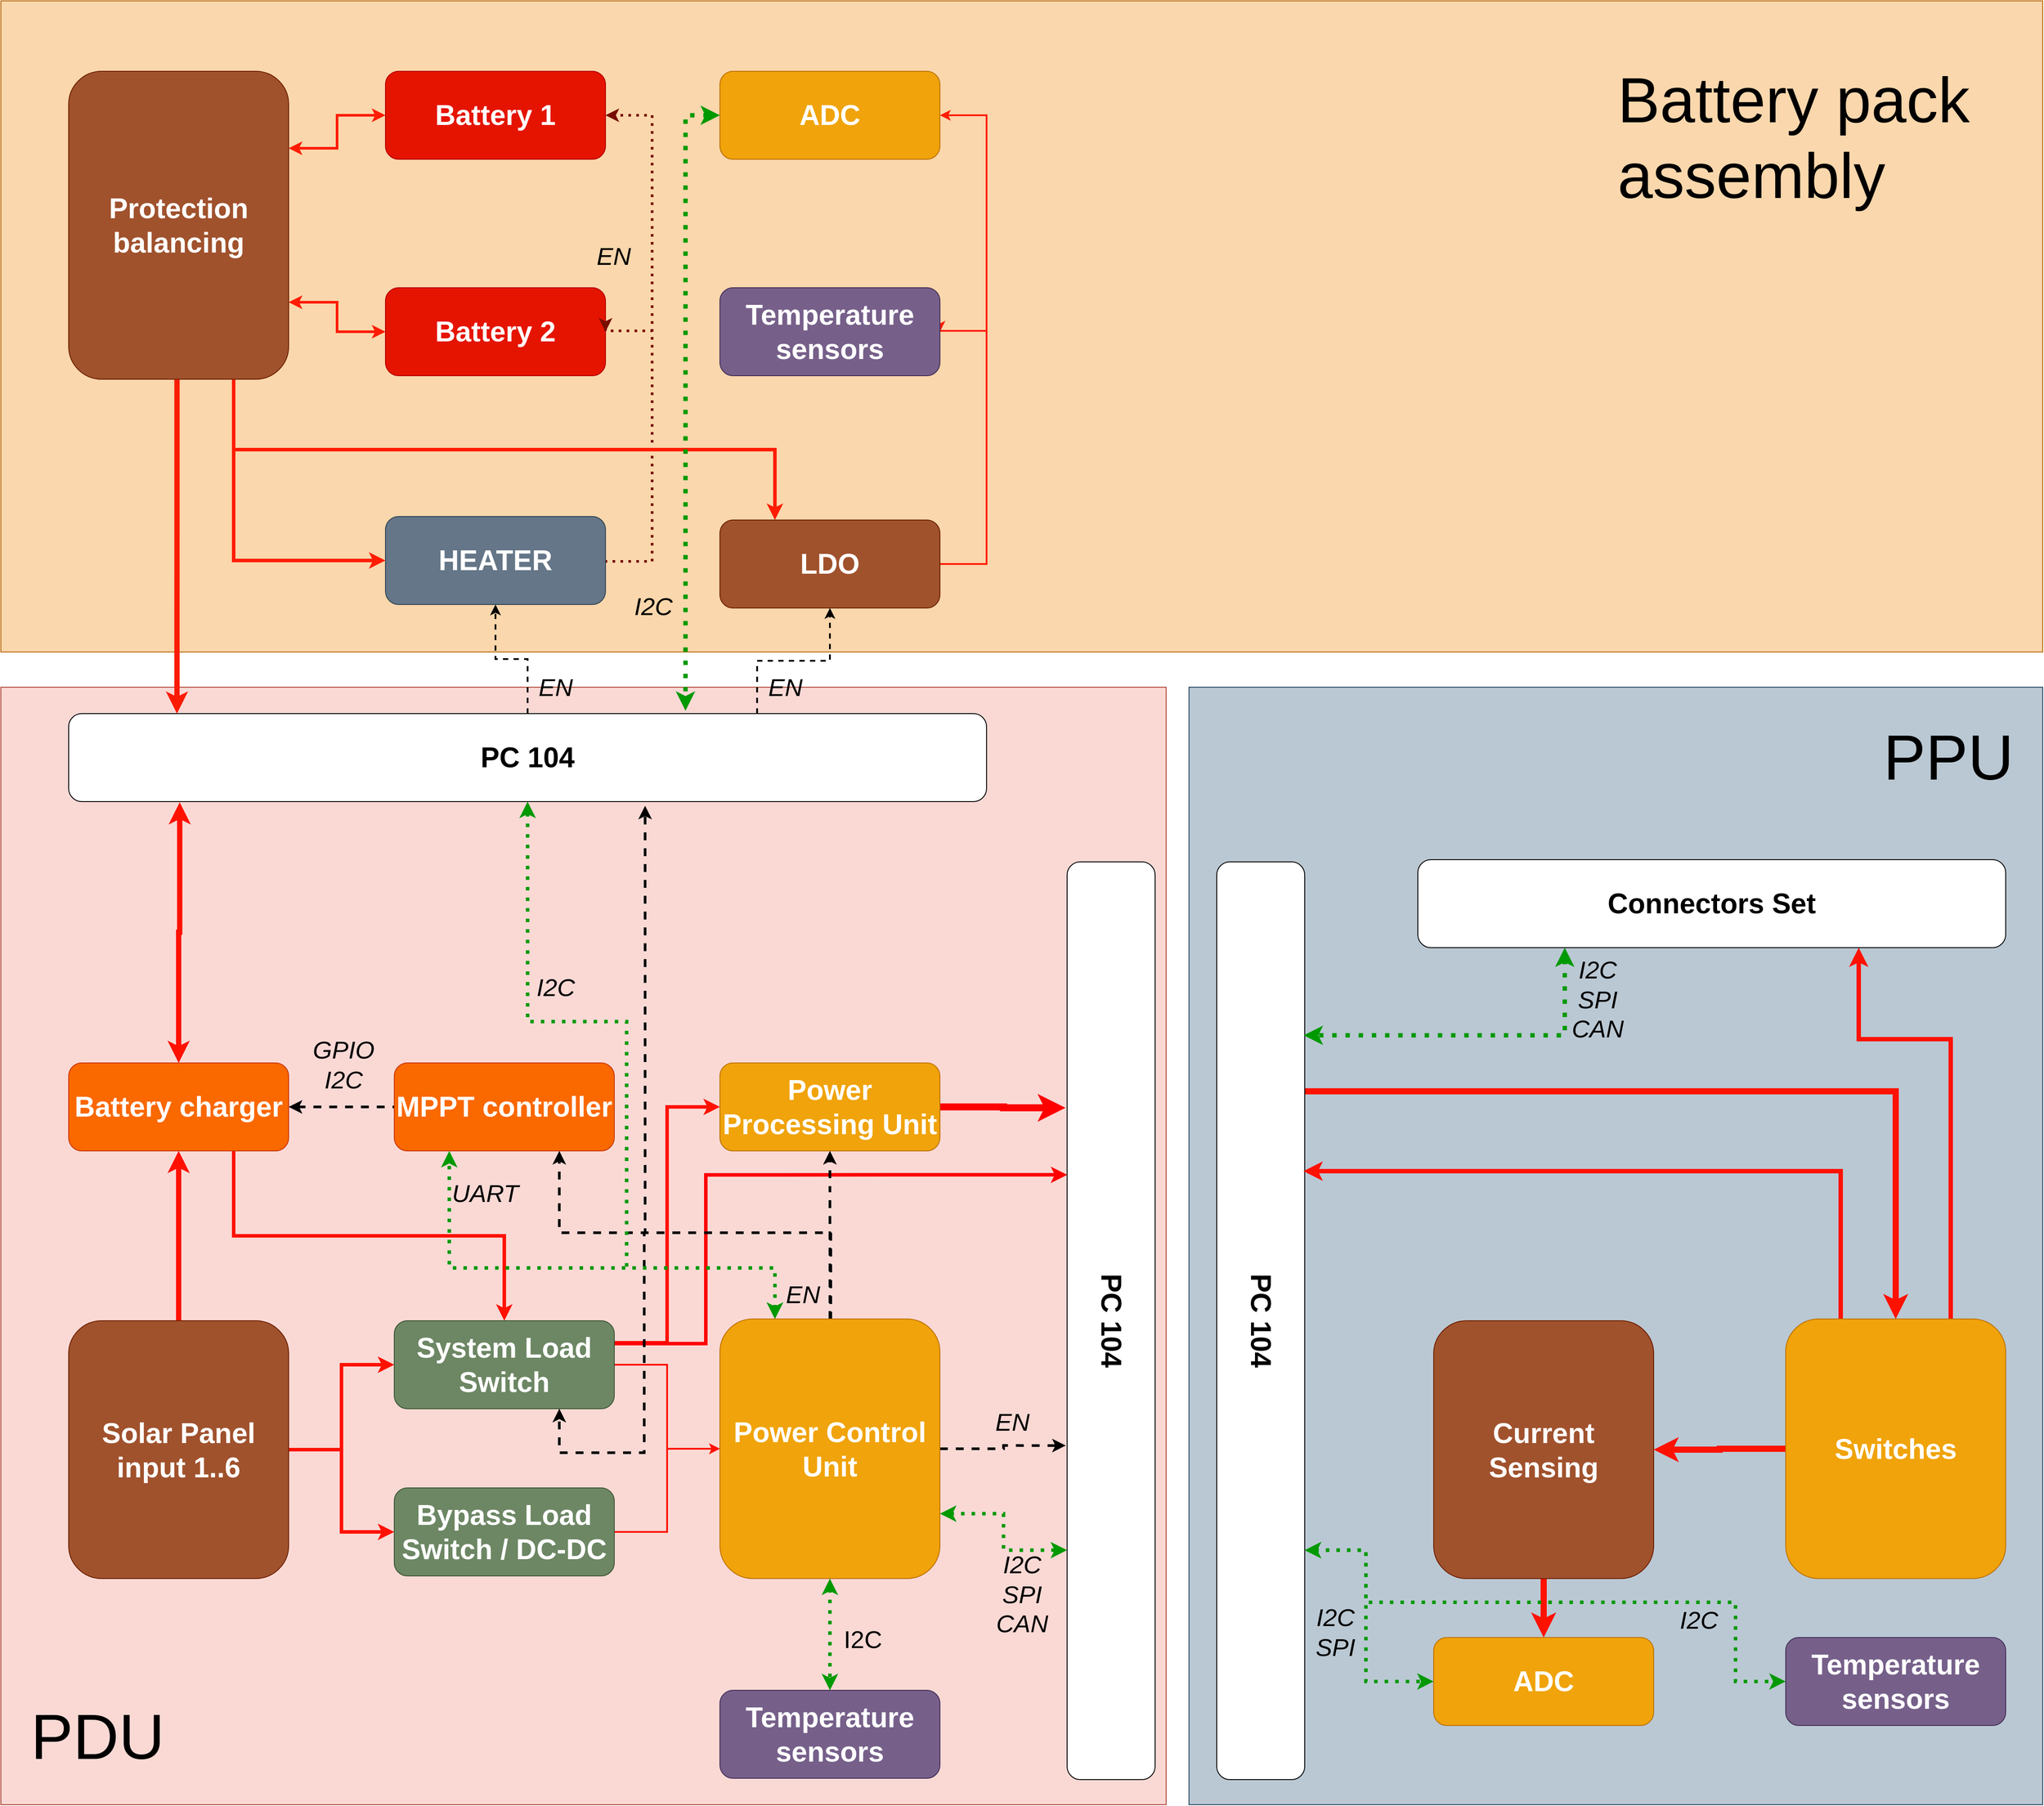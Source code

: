 <mxfile version="12.2.9" pages="1"><diagram id="giHXohWAdLUm914pXSXl" name="Page-1"><mxGraphModel dx="1544" dy="5310" grid="1" gridSize="10" guides="1" tooltips="1" connect="1" arrows="1" fold="1" page="1" pageScale="1" pageWidth="827" pageHeight="1169" math="0" shadow="0"><root><mxCell id="0"/><mxCell id="1" parent="0"/><mxCell id="AZ6Zue1djtboZYAyUymo-70" value="" style="rounded=0;whiteSpace=wrap;html=1;align=left;labelBackgroundColor=none;fillColor=#fad9d5;strokeColor=#ae4132;" vertex="1" parent="1"><mxGeometry x="3388" y="-1430" width="1324" height="1270" as="geometry"/></mxCell><mxCell id="AZ6Zue1djtboZYAyUymo-66" value="" style="rounded=0;whiteSpace=wrap;html=1;fillColor=#bac8d3;align=left;strokeColor=#23445d;" vertex="1" parent="1"><mxGeometry x="4738" y="-1430" width="970" height="1270" as="geometry"/></mxCell><mxCell id="AZ6Zue1djtboZYAyUymo-61" value="" style="rounded=0;whiteSpace=wrap;html=1;fillColor=#fad7ac;align=left;strokeColor=#b46504;" vertex="1" parent="1"><mxGeometry x="3388" y="-2210" width="2320" height="740" as="geometry"/></mxCell><mxCell id="ahrhCne93En5AJD_VK1F-29" value="EN" style="edgeStyle=orthogonalEdgeStyle;rounded=0;orthogonalLoop=1;jettySize=auto;html=1;exitX=0.5;exitY=0;exitDx=0;exitDy=0;dashed=1;startArrow=none;startFill=0;strokeColor=#000000;strokeWidth=2;fontFamily=Helvetica;fontSize=28;fillColor=#e3c800;fontStyle=2;labelBackgroundColor=none;" parent="1" source="ahrhCne93En5AJD_VK1F-8" target="ahrhCne93En5AJD_VK1F-10" edge="1"><mxGeometry x="-0.627" y="-31" relative="1" as="geometry"><Array as="points"><mxPoint x="3987" y="-1462"/><mxPoint x="3950" y="-1462"/></Array><mxPoint as="offset"/></mxGeometry></mxCell><mxCell id="ahrhCne93En5AJD_VK1F-30" style="edgeStyle=orthogonalEdgeStyle;rounded=0;orthogonalLoop=1;jettySize=auto;html=1;exitX=0.75;exitY=0;exitDx=0;exitDy=0;entryX=0.5;entryY=1;entryDx=0;entryDy=0;dashed=1;startArrow=none;startFill=0;strokeColor=#000000;strokeWidth=2;fontFamily=Helvetica;fontSize=32;" parent="1" source="ahrhCne93En5AJD_VK1F-8" target="ahrhCne93En5AJD_VK1F-11" edge="1"><mxGeometry relative="1" as="geometry"/></mxCell><mxCell id="ahrhCne93En5AJD_VK1F-32" value="&lt;i style=&quot;font-size: 28px;&quot;&gt;EN&lt;/i&gt;" style="text;html=1;align=center;verticalAlign=middle;resizable=0;points=[];;labelBackgroundColor=none;fontSize=28;fontFamily=Helvetica;" parent="ahrhCne93En5AJD_VK1F-30" vertex="1" connectable="0"><mxGeometry x="-0.409" y="-26" relative="1" as="geometry"><mxPoint x="31" y="4" as="offset"/></mxGeometry></mxCell><mxCell id="ahrhCne93En5AJD_VK1F-8" value="PC&amp;nbsp;104" style="rounded=1;whiteSpace=wrap;html=1;rotation=0;fontSize=32;fontStyle=1" parent="1" vertex="1"><mxGeometry x="3465" y="-1400" width="1043" height="100" as="geometry"/></mxCell><mxCell id="ahrhCne93En5AJD_VK1F-19" style="edgeStyle=orthogonalEdgeStyle;rounded=0;orthogonalLoop=1;jettySize=auto;html=1;exitX=0;exitY=0.5;exitDx=0;exitDy=0;entryX=1;entryY=0.75;entryDx=0;entryDy=0;fontFamily=Helvetica;fontSize=32;strokeColor=#FF1C03;strokeWidth=3;startArrow=classic;startFill=1;" parent="1" source="ahrhCne93En5AJD_VK1F-9" target="ahrhCne93En5AJD_VK1F-12" edge="1"><mxGeometry relative="1" as="geometry"/></mxCell><mxCell id="ahrhCne93En5AJD_VK1F-9" value="Battery 2" style="rounded=1;whiteSpace=wrap;fillColor=#e51400;strokeColor=#B20000;fontSize=32;fontStyle=1;fontFamily=Helvetica;verticalAlign=middle;fontColor=#ffffff;" parent="1" vertex="1"><mxGeometry x="3825" y="-1884" width="250" height="100" as="geometry"/></mxCell><mxCell id="ahrhCne93En5AJD_VK1F-25" style="edgeStyle=orthogonalEdgeStyle;rounded=0;orthogonalLoop=1;jettySize=auto;html=1;exitX=1;exitY=0.5;exitDx=0;exitDy=0;entryX=1;entryY=0.5;entryDx=0;entryDy=0;startArrow=none;startFill=0;strokeColor=#780D01;strokeWidth=3;fontFamily=Helvetica;fontSize=32;dashed=1;dashPattern=1 2;" parent="1" source="ahrhCne93En5AJD_VK1F-10" target="ahrhCne93En5AJD_VK1F-15" edge="1"><mxGeometry relative="1" as="geometry"><Array as="points"><mxPoint x="4128" y="-1573"/><mxPoint x="4128" y="-2080"/></Array></mxGeometry></mxCell><mxCell id="AZ6Zue1djtboZYAyUymo-72" value="&lt;i&gt;EN&lt;/i&gt;" style="text;html=1;align=center;verticalAlign=middle;resizable=0;points=[];;labelBackgroundColor=none;fontSize=28;fontColor=#000000;" vertex="1" connectable="0" parent="ahrhCne93En5AJD_VK1F-25"><mxGeometry x="0.234" y="7" relative="1" as="geometry"><mxPoint x="-37" y="-22" as="offset"/></mxGeometry></mxCell><mxCell id="ahrhCne93En5AJD_VK1F-27" style="edgeStyle=orthogonalEdgeStyle;rounded=0;orthogonalLoop=1;jettySize=auto;html=1;exitX=1;exitY=0.5;exitDx=0;exitDy=0;entryX=1;entryY=0.5;entryDx=0;entryDy=0;startArrow=none;startFill=0;strokeColor=#780D01;strokeWidth=3;fontFamily=Helvetica;fontSize=32;dashed=1;dashPattern=1 2;" parent="1" source="ahrhCne93En5AJD_VK1F-10" target="ahrhCne93En5AJD_VK1F-9" edge="1"><mxGeometry relative="1" as="geometry"><Array as="points"><mxPoint x="4128" y="-1573"/><mxPoint x="4128" y="-1835"/></Array></mxGeometry></mxCell><mxCell id="ahrhCne93En5AJD_VK1F-10" value="HEATER" style="rounded=1;whiteSpace=wrap;fillColor=#647687;strokeColor=#314354;rotation=0;fontSize=32;fontFamily=Helvetica;verticalAlign=middle;fontStyle=1;fontColor=#ffffff;" parent="1" vertex="1"><mxGeometry x="3825" y="-1624" width="250" height="100" as="geometry"/></mxCell><mxCell id="ahrhCne93En5AJD_VK1F-23" style="edgeStyle=orthogonalEdgeStyle;rounded=0;orthogonalLoop=1;jettySize=auto;html=1;exitX=1;exitY=0.5;exitDx=0;exitDy=0;entryX=1;entryY=0.5;entryDx=0;entryDy=0;startArrow=none;startFill=0;strokeColor=#FF1C03;strokeWidth=2;fontFamily=Helvetica;fontSize=32;" parent="1" source="ahrhCne93En5AJD_VK1F-11" target="ahrhCne93En5AJD_VK1F-13" edge="1"><mxGeometry relative="1" as="geometry"><Array as="points"><mxPoint x="4508" y="-1570"/><mxPoint x="4508" y="-1835"/></Array></mxGeometry></mxCell><mxCell id="ahrhCne93En5AJD_VK1F-24" style="edgeStyle=orthogonalEdgeStyle;rounded=0;orthogonalLoop=1;jettySize=auto;html=1;exitX=1;exitY=0.5;exitDx=0;exitDy=0;entryX=1;entryY=0.5;entryDx=0;entryDy=0;startArrow=none;startFill=0;strokeColor=#FF1C03;strokeWidth=2;fontFamily=Helvetica;fontSize=32;" parent="1" source="ahrhCne93En5AJD_VK1F-11" target="ahrhCne93En5AJD_VK1F-14" edge="1"><mxGeometry relative="1" as="geometry"><Array as="points"><mxPoint x="4508" y="-1570"/><mxPoint x="4508" y="-2080"/></Array></mxGeometry></mxCell><mxCell id="ahrhCne93En5AJD_VK1F-11" value="LDO" style="rounded=1;whiteSpace=wrap;fillColor=#a0522d;strokeColor=#6D1F00;rotation=0;fontSize=32;fontFamily=Helvetica;verticalAlign=middle;fontStyle=1;fontColor=#ffffff;" parent="1" vertex="1"><mxGeometry x="4205" y="-1620" width="250" height="100" as="geometry"/></mxCell><mxCell id="ahrhCne93En5AJD_VK1F-20" style="edgeStyle=orthogonalEdgeStyle;rounded=0;orthogonalLoop=1;jettySize=auto;html=1;exitX=0.75;exitY=1;exitDx=0;exitDy=0;entryX=0;entryY=0.5;entryDx=0;entryDy=0;startArrow=none;startFill=0;strokeColor=#FF1C03;strokeWidth=4;fontFamily=Helvetica;fontSize=32;" parent="1" source="ahrhCne93En5AJD_VK1F-12" target="ahrhCne93En5AJD_VK1F-10" edge="1"><mxGeometry relative="1" as="geometry"/></mxCell><mxCell id="ahrhCne93En5AJD_VK1F-22" style="edgeStyle=orthogonalEdgeStyle;rounded=0;orthogonalLoop=1;jettySize=auto;html=1;exitX=0.75;exitY=1;exitDx=0;exitDy=0;entryX=0.25;entryY=0;entryDx=0;entryDy=0;startArrow=none;startFill=0;strokeColor=#FF1C03;strokeWidth=4;fontFamily=Helvetica;fontSize=32;" parent="1" source="ahrhCne93En5AJD_VK1F-12" target="ahrhCne93En5AJD_VK1F-11" edge="1"><mxGeometry relative="1" as="geometry"/></mxCell><mxCell id="ahrhCne93En5AJD_VK1F-28" style="edgeStyle=orthogonalEdgeStyle;rounded=0;orthogonalLoop=1;jettySize=auto;html=1;exitX=0.5;exitY=1;exitDx=0;exitDy=0;startArrow=none;startFill=0;strokeColor=#FA1B02;strokeWidth=6;fontFamily=Helvetica;fontSize=32;entryX=0.118;entryY=0;entryDx=0;entryDy=0;entryPerimeter=0;" parent="1" source="ahrhCne93En5AJD_VK1F-12" target="ahrhCne93En5AJD_VK1F-8" edge="1"><mxGeometry relative="1" as="geometry"><mxPoint x="3590" y="-1450" as="targetPoint"/><Array as="points"><mxPoint x="3588" y="-1780"/></Array></mxGeometry></mxCell><mxCell id="ahrhCne93En5AJD_VK1F-12" value="Protection balancing" style="rounded=1;whiteSpace=wrap;fillColor=#a0522d;strokeColor=#6D1F00;fontSize=32;horizontal=1;spacing=0;verticalAlign=middle;fontFamily=Helvetica;fontStyle=1;fontColor=#ffffff;" parent="1" vertex="1"><mxGeometry x="3465" y="-2130" width="250" height="350" as="geometry"/></mxCell><mxCell id="ahrhCne93En5AJD_VK1F-13" value="Temperature sensors" style="rounded=1;whiteSpace=wrap;fillColor=#76608a;strokeColor=#432D57;fontSize=32;fontFamily=Helvetica;verticalAlign=middle;fontStyle=1;fontColor=#ffffff;" parent="1" vertex="1"><mxGeometry x="4205" y="-1884" width="250" height="100" as="geometry"/></mxCell><mxCell id="AZ6Zue1djtboZYAyUymo-73" style="edgeStyle=orthogonalEdgeStyle;rounded=0;orthogonalLoop=1;jettySize=auto;html=0;exitX=0;exitY=0.5;exitDx=0;exitDy=0;entryX=0.672;entryY=-0.033;entryDx=0;entryDy=0;entryPerimeter=0;dashed=1;dashPattern=1 2;labelBackgroundColor=none;startArrow=classic;startFill=1;endArrow=classic;endFill=1;strokeColor=#009900;strokeWidth=5;fontSize=28;fontColor=#000000;" edge="1" parent="1" source="ahrhCne93En5AJD_VK1F-14" target="ahrhCne93En5AJD_VK1F-8"><mxGeometry relative="1" as="geometry"/></mxCell><mxCell id="AZ6Zue1djtboZYAyUymo-74" value="&lt;i&gt;I2C&lt;/i&gt;" style="text;html=1;align=center;verticalAlign=middle;resizable=0;points=[];;labelBackgroundColor=none;fontSize=28;fontColor=#000000;" vertex="1" connectable="0" parent="AZ6Zue1djtboZYAyUymo-73"><mxGeometry x="-0.155" y="3" relative="1" as="geometry"><mxPoint x="-40" y="294" as="offset"/></mxGeometry></mxCell><mxCell id="ahrhCne93En5AJD_VK1F-14" value="ADC" style="rounded=1;whiteSpace=wrap;fillColor=#f0a30a;strokeColor=#BD7000;fontSize=32;fontFamily=Helvetica;verticalAlign=middle;fontStyle=1;fontColor=#ffffff;" parent="1" vertex="1"><mxGeometry x="4205" y="-2130" width="250" height="100" as="geometry"/></mxCell><mxCell id="ahrhCne93En5AJD_VK1F-18" style="edgeStyle=orthogonalEdgeStyle;rounded=0;orthogonalLoop=1;jettySize=auto;html=1;exitX=0;exitY=0.5;exitDx=0;exitDy=0;entryX=1;entryY=0.25;entryDx=0;entryDy=0;fontFamily=Helvetica;fontSize=32;strokeColor=#FF1C03;strokeWidth=3;startArrow=classic;startFill=1;" parent="1" source="ahrhCne93En5AJD_VK1F-15" target="ahrhCne93En5AJD_VK1F-12" edge="1"><mxGeometry relative="1" as="geometry"/></mxCell><mxCell id="ahrhCne93En5AJD_VK1F-15" value="Battery 1" style="rounded=1;whiteSpace=wrap;fillColor=#e51400;strokeColor=#B20000;fontSize=32;fontStyle=1;fontFamily=Helvetica;verticalAlign=middle;fontColor=#ffffff;" parent="1" vertex="1"><mxGeometry x="3825" y="-2130" width="250" height="100" as="geometry"/></mxCell><mxCell id="AZ6Zue1djtboZYAyUymo-15" value="&lt;span style=&quot;font-size: 28px&quot;&gt;&lt;i&gt;GPIO&lt;br&gt;I2C&lt;br&gt;&lt;/i&gt;&lt;/span&gt;" style="edgeStyle=orthogonalEdgeStyle;rounded=0;orthogonalLoop=1;jettySize=auto;html=1;exitX=1;exitY=0.5;exitDx=0;exitDy=0;entryX=0;entryY=0.5;entryDx=0;entryDy=0;strokeColor=#000000;strokeWidth=3;startArrow=classic;startFill=1;endArrow=none;endFill=0;dashed=1;labelBackgroundColor=none;" edge="1" parent="1" source="AZ6Zue1djtboZYAyUymo-2" target="AZ6Zue1djtboZYAyUymo-3"><mxGeometry x="0.05" y="48" relative="1" as="geometry"><mxPoint x="-1" as="offset"/></mxGeometry></mxCell><mxCell id="AZ6Zue1djtboZYAyUymo-16" style="edgeStyle=orthogonalEdgeStyle;rounded=0;orthogonalLoop=1;jettySize=auto;html=1;exitX=0.5;exitY=0;exitDx=0;exitDy=0;entryX=0.121;entryY=1.007;entryDx=0;entryDy=0;entryPerimeter=0;strokeColor=#FF1100;strokeWidth=6;startArrow=classic;startFill=1;" edge="1" parent="1" source="AZ6Zue1djtboZYAyUymo-2" target="ahrhCne93En5AJD_VK1F-8"><mxGeometry relative="1" as="geometry"/></mxCell><mxCell id="AZ6Zue1djtboZYAyUymo-17" style="edgeStyle=orthogonalEdgeStyle;rounded=0;orthogonalLoop=1;jettySize=auto;html=1;exitX=0.75;exitY=1;exitDx=0;exitDy=0;entryX=0.5;entryY=0;entryDx=0;entryDy=0;strokeColor=#FF1100;strokeWidth=4;" edge="1" parent="1" source="AZ6Zue1djtboZYAyUymo-2" target="AZ6Zue1djtboZYAyUymo-6"><mxGeometry relative="1" as="geometry"/></mxCell><mxCell id="AZ6Zue1djtboZYAyUymo-2" value="Battery charger" style="rounded=1;whiteSpace=wrap;fillColor=#fa6800;strokeColor=#C73500;rotation=0;fontSize=32;fontFamily=Helvetica;verticalAlign=middle;fontStyle=1;fontColor=#ffffff;" vertex="1" parent="1"><mxGeometry x="3465" y="-1003" width="250" height="100" as="geometry"/></mxCell><mxCell id="AZ6Zue1djtboZYAyUymo-3" value="MPPT controller" style="rounded=1;whiteSpace=wrap;fillColor=#fa6800;strokeColor=#C73500;rotation=0;fontSize=32;fontFamily=Helvetica;verticalAlign=middle;fontStyle=1;fontColor=#ffffff;" vertex="1" parent="1"><mxGeometry x="3835" y="-1003" width="250" height="100" as="geometry"/></mxCell><mxCell id="AZ6Zue1djtboZYAyUymo-27" style="edgeStyle=orthogonalEdgeStyle;rounded=0;orthogonalLoop=1;jettySize=auto;html=1;exitX=1;exitY=0.5;exitDx=0;exitDy=0;entryX=0.268;entryY=1.018;entryDx=0;entryDy=0;entryPerimeter=0;startArrow=none;startFill=0;endArrow=classic;endFill=1;strokeColor=#FF0000;strokeWidth=8;fontSize=28;" edge="1" parent="1" source="AZ6Zue1djtboZYAyUymo-4" target="AZ6Zue1djtboZYAyUymo-25"><mxGeometry relative="1" as="geometry"/></mxCell><mxCell id="AZ6Zue1djtboZYAyUymo-4" value="Power Processing Unit" style="rounded=1;whiteSpace=wrap;fillColor=#f0a30a;strokeColor=#BD7000;rotation=0;fontSize=32;fontFamily=Helvetica;verticalAlign=middle;fontStyle=1;fontColor=#ffffff;" vertex="1" parent="1"><mxGeometry x="4205" y="-1003" width="250" height="100" as="geometry"/></mxCell><mxCell id="AZ6Zue1djtboZYAyUymo-10" style="edgeStyle=orthogonalEdgeStyle;rounded=0;orthogonalLoop=1;jettySize=auto;html=1;exitX=0.5;exitY=0;exitDx=0;exitDy=0;entryX=0.5;entryY=1;entryDx=0;entryDy=0;strokeColor=#FF1100;strokeWidth=6;" edge="1" parent="1" source="AZ6Zue1djtboZYAyUymo-5" target="AZ6Zue1djtboZYAyUymo-2"><mxGeometry relative="1" as="geometry"/></mxCell><mxCell id="AZ6Zue1djtboZYAyUymo-11" style="edgeStyle=orthogonalEdgeStyle;rounded=0;orthogonalLoop=1;jettySize=auto;html=1;exitX=1;exitY=0.5;exitDx=0;exitDy=0;entryX=0;entryY=0.5;entryDx=0;entryDy=0;strokeColor=#FF1100;strokeWidth=4;" edge="1" parent="1" source="AZ6Zue1djtboZYAyUymo-5" target="AZ6Zue1djtboZYAyUymo-7"><mxGeometry relative="1" as="geometry"/></mxCell><mxCell id="AZ6Zue1djtboZYAyUymo-12" style="edgeStyle=orthogonalEdgeStyle;rounded=0;orthogonalLoop=1;jettySize=auto;html=1;exitX=1;exitY=0.5;exitDx=0;exitDy=0;entryX=0;entryY=0.5;entryDx=0;entryDy=0;strokeColor=#FF1100;strokeWidth=4;" edge="1" parent="1" source="AZ6Zue1djtboZYAyUymo-5" target="AZ6Zue1djtboZYAyUymo-6"><mxGeometry relative="1" as="geometry"/></mxCell><mxCell id="AZ6Zue1djtboZYAyUymo-5" value="Solar Panel input 1..6" style="rounded=1;whiteSpace=wrap;fillColor=#a0522d;strokeColor=#6D1F00;rotation=0;fontSize=32;fontFamily=Helvetica;verticalAlign=middle;fontStyle=1;fontColor=#ffffff;" vertex="1" parent="1"><mxGeometry x="3465" y="-710" width="250" height="293" as="geometry"/></mxCell><mxCell id="AZ6Zue1djtboZYAyUymo-14" style="edgeStyle=orthogonalEdgeStyle;rounded=0;orthogonalLoop=1;jettySize=auto;html=1;exitX=1;exitY=0.5;exitDx=0;exitDy=0;entryX=0;entryY=0.5;entryDx=0;entryDy=0;strokeColor=#FF1100;strokeWidth=2;" edge="1" parent="1" source="AZ6Zue1djtboZYAyUymo-6" target="AZ6Zue1djtboZYAyUymo-9"><mxGeometry relative="1" as="geometry"/></mxCell><mxCell id="AZ6Zue1djtboZYAyUymo-19" style="edgeStyle=orthogonalEdgeStyle;rounded=0;orthogonalLoop=1;jettySize=auto;html=1;exitX=1;exitY=0.25;exitDx=0;exitDy=0;entryX=0;entryY=0.5;entryDx=0;entryDy=0;strokeColor=#FF1100;strokeWidth=4;" edge="1" parent="1" source="AZ6Zue1djtboZYAyUymo-6" target="AZ6Zue1djtboZYAyUymo-4"><mxGeometry relative="1" as="geometry"/></mxCell><mxCell id="AZ6Zue1djtboZYAyUymo-28" style="edgeStyle=orthogonalEdgeStyle;rounded=0;orthogonalLoop=1;jettySize=auto;html=1;exitX=1;exitY=0.25;exitDx=0;exitDy=0;entryX=0.341;entryY=0.998;entryDx=0;entryDy=0;entryPerimeter=0;startArrow=none;startFill=0;endArrow=classic;endFill=1;strokeColor=#FF0000;strokeWidth=4;fontSize=28;" edge="1" parent="1" source="AZ6Zue1djtboZYAyUymo-6" target="AZ6Zue1djtboZYAyUymo-25"><mxGeometry relative="1" as="geometry"><Array as="points"><mxPoint x="4189" y="-684"/><mxPoint x="4189" y="-876"/></Array></mxGeometry></mxCell><mxCell id="AZ6Zue1djtboZYAyUymo-6" value="System Load Switch" style="rounded=1;whiteSpace=wrap;fillColor=#6d8764;strokeColor=#3A5431;rotation=0;fontSize=32;fontFamily=Helvetica;verticalAlign=middle;fontStyle=1;fontColor=#ffffff;" vertex="1" parent="1"><mxGeometry x="3835" y="-710" width="250" height="100" as="geometry"/></mxCell><mxCell id="AZ6Zue1djtboZYAyUymo-13" style="edgeStyle=orthogonalEdgeStyle;rounded=0;orthogonalLoop=1;jettySize=auto;html=1;exitX=1;exitY=0.5;exitDx=0;exitDy=0;entryX=0;entryY=0.5;entryDx=0;entryDy=0;strokeColor=#FF1100;strokeWidth=2;" edge="1" parent="1" source="AZ6Zue1djtboZYAyUymo-7" target="AZ6Zue1djtboZYAyUymo-9"><mxGeometry relative="1" as="geometry"/></mxCell><mxCell id="AZ6Zue1djtboZYAyUymo-7" value="Bypass Load Switch / DC-DC" style="rounded=1;whiteSpace=wrap;fillColor=#6d8764;strokeColor=#3A5431;rotation=0;fontSize=32;fontFamily=Helvetica;verticalAlign=middle;fontStyle=1;fontColor=#ffffff;" vertex="1" parent="1"><mxGeometry x="3835" y="-520" width="250" height="100" as="geometry"/></mxCell><mxCell id="AZ6Zue1djtboZYAyUymo-8" value="Temperature sensors" style="rounded=1;whiteSpace=wrap;fillColor=#76608a;strokeColor=#432D57;fontSize=32;fontFamily=Helvetica;verticalAlign=middle;fontStyle=1;fontColor=#ffffff;" vertex="1" parent="1"><mxGeometry x="4205" y="-290" width="250" height="100" as="geometry"/></mxCell><mxCell id="AZ6Zue1djtboZYAyUymo-20" style="edgeStyle=orthogonalEdgeStyle;rounded=0;orthogonalLoop=1;jettySize=auto;html=1;exitX=0.5;exitY=0;exitDx=0;exitDy=0;entryX=0.75;entryY=1;entryDx=0;entryDy=0;dashed=1;startArrow=none;startFill=0;endArrow=classic;endFill=1;strokeColor=#000000;strokeWidth=3;" edge="1" parent="1" source="AZ6Zue1djtboZYAyUymo-9" target="AZ6Zue1djtboZYAyUymo-3"><mxGeometry relative="1" as="geometry"><Array as="points"><mxPoint x="4331" y="-810"/><mxPoint x="4023" y="-810"/></Array></mxGeometry></mxCell><mxCell id="AZ6Zue1djtboZYAyUymo-26" value="&lt;i&gt;EN&lt;/i&gt;" style="text;html=1;align=center;verticalAlign=middle;resizable=0;points=[];;labelBackgroundColor=none;fontSize=28;" vertex="1" connectable="0" parent="AZ6Zue1djtboZYAyUymo-20"><mxGeometry x="0.553" y="-2" relative="1" as="geometry"><mxPoint x="257" y="72" as="offset"/></mxGeometry></mxCell><mxCell id="AZ6Zue1djtboZYAyUymo-21" style="edgeStyle=orthogonalEdgeStyle;rounded=0;orthogonalLoop=1;jettySize=auto;html=1;exitX=0.5;exitY=0;exitDx=0;exitDy=0;entryX=0.628;entryY=1.047;entryDx=0;entryDy=0;entryPerimeter=0;dashed=1;startArrow=none;startFill=0;endArrow=classic;endFill=1;strokeColor=#000000;strokeWidth=3;" edge="1" parent="1" source="AZ6Zue1djtboZYAyUymo-9" target="ahrhCne93En5AJD_VK1F-8"><mxGeometry relative="1" as="geometry"><Array as="points"><mxPoint x="4331" y="-810"/><mxPoint x="4121" y="-810"/></Array></mxGeometry></mxCell><mxCell id="AZ6Zue1djtboZYAyUymo-22" style="edgeStyle=orthogonalEdgeStyle;rounded=0;orthogonalLoop=1;jettySize=auto;html=1;exitX=0.5;exitY=0;exitDx=0;exitDy=0;entryX=0.75;entryY=1;entryDx=0;entryDy=0;dashed=1;startArrow=none;startFill=0;endArrow=classic;endFill=1;strokeColor=#000000;strokeWidth=3;" edge="1" parent="1" source="AZ6Zue1djtboZYAyUymo-9" target="AZ6Zue1djtboZYAyUymo-6"><mxGeometry relative="1" as="geometry"><Array as="points"><mxPoint x="4331" y="-810"/><mxPoint x="4119" y="-810"/><mxPoint x="4119" y="-560"/><mxPoint x="4023" y="-560"/></Array></mxGeometry></mxCell><mxCell id="AZ6Zue1djtboZYAyUymo-24" style="edgeStyle=orthogonalEdgeStyle;rounded=0;orthogonalLoop=1;jettySize=auto;html=1;exitX=0.5;exitY=0;exitDx=0;exitDy=0;entryX=0.5;entryY=1;entryDx=0;entryDy=0;dashed=1;startArrow=none;startFill=0;endArrow=classic;endFill=1;strokeColor=#000000;strokeWidth=3;" edge="1" parent="1" source="AZ6Zue1djtboZYAyUymo-9" target="AZ6Zue1djtboZYAyUymo-4"><mxGeometry relative="1" as="geometry"><Array as="points"><mxPoint x="4331" y="-860"/><mxPoint x="4331" y="-860"/></Array></mxGeometry></mxCell><mxCell id="AZ6Zue1djtboZYAyUymo-29" style="edgeStyle=orthogonalEdgeStyle;rounded=0;orthogonalLoop=1;jettySize=auto;html=1;exitX=1;exitY=0.5;exitDx=0;exitDy=0;entryX=0.636;entryY=1.015;entryDx=0;entryDy=0;entryPerimeter=0;startArrow=none;startFill=0;endArrow=classic;endFill=1;strokeColor=#000000;strokeWidth=3;fontSize=28;dashed=1;" edge="1" parent="1" source="AZ6Zue1djtboZYAyUymo-9" target="AZ6Zue1djtboZYAyUymo-25"><mxGeometry relative="1" as="geometry"/></mxCell><mxCell id="AZ6Zue1djtboZYAyUymo-30" value="&lt;i&gt;EN&lt;/i&gt;" style="text;html=1;align=center;verticalAlign=middle;resizable=0;points=[];;labelBackgroundColor=none;fontSize=28;" vertex="1" connectable="0" parent="AZ6Zue1djtboZYAyUymo-29"><mxGeometry x="0.398" y="6" relative="1" as="geometry"><mxPoint x="-17" y="-21" as="offset"/></mxGeometry></mxCell><mxCell id="AZ6Zue1djtboZYAyUymo-31" style="edgeStyle=orthogonalEdgeStyle;rounded=0;orthogonalLoop=1;jettySize=auto;html=1;exitX=0.25;exitY=0;exitDx=0;exitDy=0;entryX=0.25;entryY=1;entryDx=0;entryDy=0;dashed=1;startArrow=classic;startFill=1;endArrow=classic;endFill=1;strokeColor=#009900;strokeWidth=4;fontSize=28;dashPattern=1 2;" edge="1" parent="1" source="AZ6Zue1djtboZYAyUymo-9" target="AZ6Zue1djtboZYAyUymo-3"><mxGeometry relative="1" as="geometry"><Array as="points"><mxPoint x="4267" y="-770"/><mxPoint x="3897" y="-770"/></Array></mxGeometry></mxCell><mxCell id="AZ6Zue1djtboZYAyUymo-32" value="&lt;i&gt;UART&lt;/i&gt;" style="text;html=1;align=center;verticalAlign=middle;resizable=0;points=[];;labelBackgroundColor=none;fontSize=28;" vertex="1" connectable="0" parent="AZ6Zue1djtboZYAyUymo-31"><mxGeometry x="0.142" y="-3" relative="1" as="geometry"><mxPoint x="-67" y="-82" as="offset"/></mxGeometry></mxCell><mxCell id="AZ6Zue1djtboZYAyUymo-34" value="I2C" style="edgeStyle=orthogonalEdgeStyle;rounded=0;orthogonalLoop=1;jettySize=auto;html=1;exitX=0.5;exitY=1;exitDx=0;exitDy=0;entryX=0.5;entryY=0;entryDx=0;entryDy=0;dashed=1;dashPattern=1 2;startArrow=classic;startFill=1;endArrow=classic;endFill=1;strokeColor=#009900;strokeWidth=4;fontSize=28;labelBackgroundColor=none;" edge="1" parent="1" source="AZ6Zue1djtboZYAyUymo-9" target="AZ6Zue1djtboZYAyUymo-8"><mxGeometry x="0.077" y="37" relative="1" as="geometry"><mxPoint as="offset"/></mxGeometry></mxCell><mxCell id="AZ6Zue1djtboZYAyUymo-41" style="edgeStyle=orthogonalEdgeStyle;rounded=0;orthogonalLoop=1;jettySize=auto;html=1;exitX=0.25;exitY=0;exitDx=0;exitDy=0;dashed=1;dashPattern=1 2;startArrow=classic;startFill=1;endArrow=classic;endFill=1;strokeColor=#009900;strokeWidth=4;fontSize=28;entryX=0.5;entryY=1;entryDx=0;entryDy=0;" edge="1" parent="1" source="AZ6Zue1djtboZYAyUymo-9" target="ahrhCne93En5AJD_VK1F-8"><mxGeometry relative="1" as="geometry"><Array as="points"><mxPoint x="4267" y="-770"/><mxPoint x="4099" y="-770"/><mxPoint x="4099" y="-1050"/><mxPoint x="3987" y="-1050"/></Array></mxGeometry></mxCell><mxCell id="AZ6Zue1djtboZYAyUymo-42" value="&lt;i&gt;I2C&lt;/i&gt;" style="text;html=1;align=center;verticalAlign=middle;resizable=0;points=[];;labelBackgroundColor=none;fontSize=28;" vertex="1" connectable="0" parent="AZ6Zue1djtboZYAyUymo-41"><mxGeometry x="0.675" y="9" relative="1" as="geometry"><mxPoint x="40" y="70" as="offset"/></mxGeometry></mxCell><mxCell id="AZ6Zue1djtboZYAyUymo-43" style="edgeStyle=orthogonalEdgeStyle;rounded=0;orthogonalLoop=1;jettySize=auto;html=1;exitX=1;exitY=0.75;exitDx=0;exitDy=0;entryX=0.75;entryY=1;entryDx=0;entryDy=0;dashed=1;dashPattern=1 2;startArrow=classic;startFill=1;endArrow=classic;endFill=1;strokeColor=#009900;strokeWidth=4;fontSize=28;" edge="1" parent="1" source="AZ6Zue1djtboZYAyUymo-9" target="AZ6Zue1djtboZYAyUymo-25"><mxGeometry relative="1" as="geometry"/></mxCell><mxCell id="AZ6Zue1djtboZYAyUymo-44" value="&lt;i&gt;I2C&lt;br&gt;SPI&lt;br&gt;CAN&lt;br&gt;&lt;/i&gt;" style="text;html=1;align=center;verticalAlign=middle;resizable=0;points=[];;labelBackgroundColor=none;fontSize=28;" vertex="1" connectable="0" parent="AZ6Zue1djtboZYAyUymo-43"><mxGeometry x="0.369" y="1" relative="1" as="geometry"><mxPoint x="7" y="51" as="offset"/></mxGeometry></mxCell><mxCell id="AZ6Zue1djtboZYAyUymo-9" value="Power Control Unit" style="rounded=1;whiteSpace=wrap;fillColor=#f0a30a;strokeColor=#BD7000;rotation=0;fontSize=32;fontFamily=Helvetica;verticalAlign=middle;fontStyle=1;fontColor=#ffffff;" vertex="1" parent="1"><mxGeometry x="4205" y="-712" width="250" height="295" as="geometry"/></mxCell><mxCell id="AZ6Zue1djtboZYAyUymo-25" value="PC&amp;nbsp;104" style="rounded=1;whiteSpace=wrap;html=1;rotation=90;fontSize=32;fontStyle=1" vertex="1" parent="1"><mxGeometry x="4128" y="-760" width="1043" height="100" as="geometry"/></mxCell><mxCell id="AZ6Zue1djtboZYAyUymo-45" style="edgeStyle=orthogonalEdgeStyle;rounded=0;orthogonalLoop=1;jettySize=auto;html=1;exitX=0.25;exitY=0;exitDx=0;exitDy=0;entryX=0.5;entryY=0;entryDx=0;entryDy=0;startArrow=none;startFill=0;endArrow=classic;endFill=1;strokeColor=#FF1100;strokeWidth=7;fontSize=28;" edge="1" parent="1" source="AZ6Zue1djtboZYAyUymo-35" target="AZ6Zue1djtboZYAyUymo-37"><mxGeometry relative="1" as="geometry"/></mxCell><mxCell id="AZ6Zue1djtboZYAyUymo-35" value="PC&amp;nbsp;104" style="rounded=1;whiteSpace=wrap;html=1;rotation=90;fontSize=32;fontStyle=1" vertex="1" parent="1"><mxGeometry x="4298" y="-760" width="1043" height="100" as="geometry"/></mxCell><mxCell id="AZ6Zue1djtboZYAyUymo-48" style="edgeStyle=orthogonalEdgeStyle;rounded=0;orthogonalLoop=1;jettySize=auto;html=1;exitX=0.5;exitY=1;exitDx=0;exitDy=0;entryX=0.5;entryY=0;entryDx=0;entryDy=0;startArrow=none;startFill=0;endArrow=classic;endFill=1;strokeColor=#FF1100;strokeWidth=7;fontSize=28;" edge="1" parent="1" source="AZ6Zue1djtboZYAyUymo-36" target="AZ6Zue1djtboZYAyUymo-38"><mxGeometry relative="1" as="geometry"/></mxCell><mxCell id="AZ6Zue1djtboZYAyUymo-36" value="Current Sensing" style="rounded=1;whiteSpace=wrap;fillColor=#a0522d;strokeColor=#6D1F00;rotation=0;fontSize=32;fontFamily=Helvetica;verticalAlign=middle;fontStyle=1;fontColor=#ffffff;" vertex="1" parent="1"><mxGeometry x="5016" y="-710" width="250" height="293" as="geometry"/></mxCell><mxCell id="AZ6Zue1djtboZYAyUymo-46" style="edgeStyle=orthogonalEdgeStyle;rounded=0;orthogonalLoop=1;jettySize=auto;html=1;exitX=0;exitY=0.5;exitDx=0;exitDy=0;startArrow=none;startFill=0;endArrow=classic;endFill=1;strokeColor=#FF1100;strokeWidth=7;fontSize=28;" edge="1" parent="1" source="AZ6Zue1djtboZYAyUymo-37" target="AZ6Zue1djtboZYAyUymo-36"><mxGeometry relative="1" as="geometry"/></mxCell><mxCell id="AZ6Zue1djtboZYAyUymo-55" style="edgeStyle=orthogonalEdgeStyle;rounded=0;orthogonalLoop=1;jettySize=auto;html=1;exitX=0.25;exitY=0;exitDx=0;exitDy=0;entryX=0.337;entryY=0.015;entryDx=0;entryDy=0;entryPerimeter=0;startArrow=none;startFill=0;endArrow=classic;endFill=1;strokeColor=#FF1100;strokeWidth=5;fontSize=28;" edge="1" parent="1" source="AZ6Zue1djtboZYAyUymo-37" target="AZ6Zue1djtboZYAyUymo-35"><mxGeometry relative="1" as="geometry"/></mxCell><mxCell id="AZ6Zue1djtboZYAyUymo-56" style="edgeStyle=orthogonalEdgeStyle;rounded=0;orthogonalLoop=1;jettySize=auto;html=1;exitX=0.75;exitY=0;exitDx=0;exitDy=0;entryX=0.75;entryY=1;entryDx=0;entryDy=0;startArrow=none;startFill=0;endArrow=classic;endFill=1;strokeColor=#FF1100;strokeWidth=5;fontSize=28;" edge="1" parent="1" source="AZ6Zue1djtboZYAyUymo-37" target="AZ6Zue1djtboZYAyUymo-54"><mxGeometry relative="1" as="geometry"><Array as="points"><mxPoint x="5603" y="-1030"/><mxPoint x="5499" y="-1030"/></Array></mxGeometry></mxCell><mxCell id="AZ6Zue1djtboZYAyUymo-37" value="Switches" style="rounded=1;whiteSpace=wrap;fillColor=#f0a30a;strokeColor=#BD7000;rotation=0;fontSize=32;fontFamily=Helvetica;verticalAlign=middle;fontStyle=1;fontColor=#ffffff;" vertex="1" parent="1"><mxGeometry x="5416" y="-712" width="250" height="295" as="geometry"/></mxCell><mxCell id="AZ6Zue1djtboZYAyUymo-38" value="ADC" style="rounded=1;whiteSpace=wrap;fillColor=#f0a30a;strokeColor=#BD7000;fontSize=32;fontFamily=Helvetica;verticalAlign=middle;fontStyle=1;fontColor=#ffffff;" vertex="1" parent="1"><mxGeometry x="5016" y="-350" width="250" height="100" as="geometry"/></mxCell><mxCell id="AZ6Zue1djtboZYAyUymo-50" style="edgeStyle=orthogonalEdgeStyle;rounded=0;orthogonalLoop=1;jettySize=auto;html=1;exitX=0.75;exitY=0;exitDx=0;exitDy=0;entryX=0;entryY=0.5;entryDx=0;entryDy=0;dashed=1;dashPattern=1 2;startArrow=classic;startFill=1;endArrow=classic;endFill=1;strokeColor=#009900;strokeWidth=4;fontSize=28;" edge="1" parent="1" source="AZ6Zue1djtboZYAyUymo-35" target="AZ6Zue1djtboZYAyUymo-38"><mxGeometry relative="1" as="geometry"><mxPoint x="4465" y="-480" as="sourcePoint"/><mxPoint x="4609" y="-440" as="targetPoint"/><Array as="points"><mxPoint x="4939" y="-450"/><mxPoint x="4939" y="-300"/></Array></mxGeometry></mxCell><mxCell id="AZ6Zue1djtboZYAyUymo-51" value="&lt;i&gt;I2C&lt;br&gt;SPI&lt;/i&gt;" style="text;html=1;align=center;verticalAlign=middle;resizable=0;points=[];;labelBackgroundColor=none;fontSize=28;" vertex="1" connectable="0" parent="AZ6Zue1djtboZYAyUymo-50"><mxGeometry x="0.369" y="1" relative="1" as="geometry"><mxPoint x="-36" y="-40" as="offset"/></mxGeometry></mxCell><mxCell id="AZ6Zue1djtboZYAyUymo-52" value="Temperature sensors" style="rounded=1;whiteSpace=wrap;fillColor=#76608a;strokeColor=#432D57;fontSize=32;fontFamily=Helvetica;verticalAlign=middle;fontStyle=1;fontColor=#ffffff;" vertex="1" parent="1"><mxGeometry x="5416" y="-350" width="250" height="100" as="geometry"/></mxCell><mxCell id="AZ6Zue1djtboZYAyUymo-53" value="&lt;i&gt;I2C&lt;/i&gt;" style="edgeStyle=orthogonalEdgeStyle;rounded=0;orthogonalLoop=1;jettySize=auto;html=1;exitX=0.75;exitY=0;exitDx=0;exitDy=0;entryX=0;entryY=0.5;entryDx=0;entryDy=0;dashed=1;dashPattern=1 2;startArrow=classic;startFill=1;endArrow=classic;endFill=1;strokeColor=#009900;strokeWidth=4;fontSize=28;labelBackgroundColor=none;" edge="1" parent="1" source="AZ6Zue1djtboZYAyUymo-35" target="AZ6Zue1djtboZYAyUymo-52"><mxGeometry x="0.459" y="-20" relative="1" as="geometry"><mxPoint x="4341" y="-406" as="sourcePoint"/><mxPoint x="4341" y="-280" as="targetPoint"/><mxPoint x="-1" as="offset"/><Array as="points"><mxPoint x="4939" y="-450"/><mxPoint x="4939" y="-390"/><mxPoint x="5359" y="-390"/><mxPoint x="5359" y="-300"/></Array></mxGeometry></mxCell><mxCell id="AZ6Zue1djtboZYAyUymo-57" style="edgeStyle=orthogonalEdgeStyle;rounded=0;orthogonalLoop=1;jettySize=auto;html=1;exitX=0.25;exitY=1;exitDx=0;exitDy=0;startArrow=classic;startFill=1;endArrow=classic;endFill=1;strokeColor=#009900;strokeWidth=5;fontSize=28;entryX=0.189;entryY=0.012;entryDx=0;entryDy=0;entryPerimeter=0;dashed=1;dashPattern=1 2;" edge="1" parent="1" source="AZ6Zue1djtboZYAyUymo-54" target="AZ6Zue1djtboZYAyUymo-35"><mxGeometry relative="1" as="geometry"/></mxCell><mxCell id="AZ6Zue1djtboZYAyUymo-54" value="Connectors Set" style="rounded=1;whiteSpace=wrap;html=1;rotation=0;fontSize=32;fontStyle=1" vertex="1" parent="1"><mxGeometry x="4998" y="-1234" width="668" height="100" as="geometry"/></mxCell><mxCell id="AZ6Zue1djtboZYAyUymo-58" value="&lt;i&gt;I2C&lt;br&gt;SPI&lt;br&gt;CAN&lt;br&gt;&lt;/i&gt;" style="text;html=1;align=center;verticalAlign=middle;resizable=0;points=[];;labelBackgroundColor=none;fontSize=28;" vertex="1" connectable="0" parent="1"><mxGeometry x="4688" y="-460" as="geometry"><mxPoint x="514" y="-615" as="offset"/></mxGeometry></mxCell><mxCell id="AZ6Zue1djtboZYAyUymo-65" value="&lt;font style=&quot;font-size: 72px&quot;&gt;Battery pack &lt;br&gt;assembly&lt;/font&gt;" style="text;html=1;fontSize=28;fontColor=#000000;" vertex="1" parent="1"><mxGeometry x="5223" y="-2147" width="433" height="168" as="geometry"/></mxCell><mxCell id="AZ6Zue1djtboZYAyUymo-67" value="&lt;span style=&quot;font-size: 72px&quot;&gt;PPU&lt;/span&gt;" style="text;html=1;fontSize=28;fontColor=#000000;" vertex="1" parent="1"><mxGeometry x="5525" y="-1400" width="170" height="97" as="geometry"/></mxCell><mxCell id="AZ6Zue1djtboZYAyUymo-71" value="&lt;span style=&quot;font-size: 72px&quot;&gt;PDU&lt;/span&gt;" style="text;html=1;fontSize=28;fontColor=#000000;" vertex="1" parent="1"><mxGeometry x="3420" y="-287" width="170" height="97" as="geometry"/></mxCell></root></mxGraphModel></diagram></mxfile>